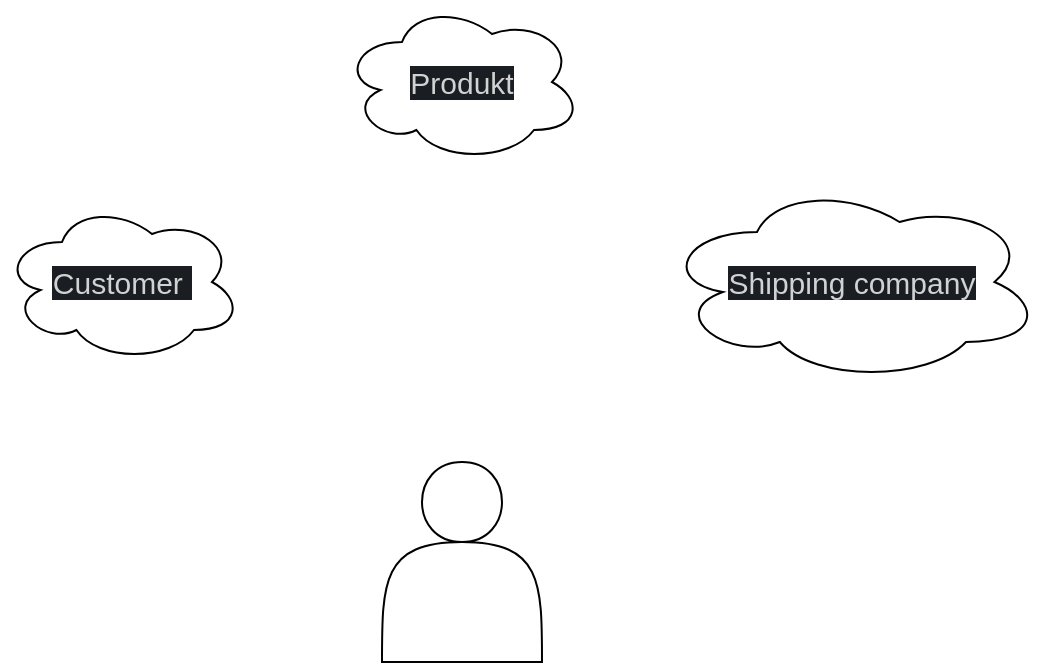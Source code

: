 <mxfile version="17.1.2" type="device" pages="4"><diagram id="XMVQtZS9qUSOjWGN24t8" name="Purpose"><mxGraphModel dx="2062" dy="1057" grid="1" gridSize="10" guides="1" tooltips="1" connect="1" arrows="1" fold="1" page="1" pageScale="1" pageWidth="850" pageHeight="1100" math="0" shadow="0"><root><mxCell id="0"/><mxCell id="1" parent="0"/><mxCell id="2" value="&lt;span style=&quot;color: rgb(209 , 210 , 211) ; font-family: , , &amp;#34;applelogo&amp;#34; , sans-serif ; font-size: 15px ; text-align: left ; background-color: rgb(26 , 29 , 33)&quot;&gt;Customer&amp;nbsp;&lt;/span&gt;" style="ellipse;shape=cloud;whiteSpace=wrap;html=1;" parent="1" vertex="1"><mxGeometry x="180" y="220" width="120" height="80" as="geometry"/></mxCell><mxCell id="5" value="" style="shape=actor;whiteSpace=wrap;html=1;" parent="1" vertex="1"><mxGeometry x="370" y="350" width="80" height="100" as="geometry"/></mxCell><mxCell id="HfawRvppH8A0OII1hSD7-5" value="&lt;span style=&quot;color: rgb(209 , 210 , 211) ; font-family: , , &amp;#34;applelogo&amp;#34; , sans-serif ; font-size: 15px ; text-align: left ; background-color: rgb(26 , 29 , 33)&quot;&gt;Produkt&lt;/span&gt;" style="ellipse;shape=cloud;whiteSpace=wrap;html=1;" parent="1" vertex="1"><mxGeometry x="350" y="120" width="120" height="80" as="geometry"/></mxCell><mxCell id="7" value="&lt;span style=&quot;color: rgb(209 , 210 , 211) ; font-family: , , &amp;#34;applelogo&amp;#34; , sans-serif ; font-size: 15px ; text-align: left ; background-color: rgb(26 , 29 , 33)&quot;&gt;Shipping company&lt;/span&gt;" style="ellipse;shape=cloud;whiteSpace=wrap;html=1;" parent="1" vertex="1"><mxGeometry x="510" y="210" width="190" height="100" as="geometry"/></mxCell></root></mxGraphModel></diagram><diagram id="oWz1Ntz8xDSam3fxiDbh" name="ER"><mxGraphModel dx="2062" dy="1057" grid="1" gridSize="10" guides="1" tooltips="1" connect="1" arrows="1" fold="1" page="1" pageScale="1" pageWidth="850" pageHeight="1100" math="0" shadow="0"><root><mxCell id="7pDQpu5adu4052kyxjzk-0"/><mxCell id="7pDQpu5adu4052kyxjzk-1" parent="7pDQpu5adu4052kyxjzk-0"/><mxCell id="JS-iWHBC0nK9VpIN2MYj-0" value="" style="edgeStyle=none;html=1;endArrow=none;endFill=0;startArrow=ERoneToMany;startFill=0;" parent="7pDQpu5adu4052kyxjzk-1" source="7pDQpu5adu4052kyxjzk-2" edge="1"><mxGeometry relative="1" as="geometry"><mxPoint x="360" y="270" as="targetPoint"/></mxGeometry></mxCell><mxCell id="7pDQpu5adu4052kyxjzk-2" value="&lt;span style=&quot;color: rgb(209 , 210 , 211) ; font-size: 15px ; text-align: left ; background-color: rgb(26 , 29 , 33)&quot;&gt;Customer&amp;nbsp;&lt;/span&gt;" style="rounded=0;whiteSpace=wrap;html=1;" parent="7pDQpu5adu4052kyxjzk-1" vertex="1"><mxGeometry x="180" y="240" width="120" height="60" as="geometry"/></mxCell><mxCell id="JS-iWHBC0nK9VpIN2MYj-2" value="" style="edgeStyle=none;html=1;endArrow=none;endFill=0;startArrow=ERoneToMany;startFill=0;" parent="7pDQpu5adu4052kyxjzk-1" source="7pDQpu5adu4052kyxjzk-4" target="QPp_b0E0ymB9vz-4GfsT-0" edge="1"><mxGeometry relative="1" as="geometry"/></mxCell><mxCell id="7pDQpu5adu4052kyxjzk-4" value="&lt;div style=&quot;text-align: left&quot;&gt;&lt;span style=&quot;font-size: 15px ; background-color: rgb(26 , 29 , 33)&quot;&gt;&lt;font color=&quot;#d1d2d3&quot;&gt;Product&lt;/font&gt;&lt;/span&gt;&lt;/div&gt;" style="rounded=0;whiteSpace=wrap;html=1;" parent="7pDQpu5adu4052kyxjzk-1" vertex="1"><mxGeometry x="490" y="240" width="120" height="60" as="geometry"/></mxCell><mxCell id="kBH2D9Bbrkji-U3NTOPH-6" value="" style="edgeStyle=none;html=1;" parent="7pDQpu5adu4052kyxjzk-1" source="7pDQpu5adu4052kyxjzk-5" target="7pDQpu5adu4052kyxjzk-2" edge="1"><mxGeometry relative="1" as="geometry"/></mxCell><mxCell id="7pDQpu5adu4052kyxjzk-5" value="f_name" style="ellipse;whiteSpace=wrap;html=1;" parent="7pDQpu5adu4052kyxjzk-1" vertex="1"><mxGeometry x="50" y="50" width="120" height="80" as="geometry"/></mxCell><mxCell id="QPp_b0E0ymB9vz-4GfsT-1" value="" style="edgeStyle=none;html=1;" parent="7pDQpu5adu4052kyxjzk-1" source="kBH2D9Bbrkji-U3NTOPH-0" target="7pDQpu5adu4052kyxjzk-2" edge="1"><mxGeometry relative="1" as="geometry"/></mxCell><mxCell id="kBH2D9Bbrkji-U3NTOPH-0" value="addres" style="ellipse;whiteSpace=wrap;html=1;" parent="7pDQpu5adu4052kyxjzk-1" vertex="1"><mxGeometry x="10" y="260" width="120" height="80" as="geometry"/></mxCell><mxCell id="6LoJGcL65xud4r1Q1WjP-1" style="edgeStyle=none;html=1;entryX=0.25;entryY=1;entryDx=0;entryDy=0;" parent="7pDQpu5adu4052kyxjzk-1" source="kBH2D9Bbrkji-U3NTOPH-1" target="7pDQpu5adu4052kyxjzk-2" edge="1"><mxGeometry relative="1" as="geometry"/></mxCell><mxCell id="kBH2D9Bbrkji-U3NTOPH-1" value="username" style="ellipse;whiteSpace=wrap;html=1;" parent="7pDQpu5adu4052kyxjzk-1" vertex="1"><mxGeometry x="40" y="360" width="120" height="80" as="geometry"/></mxCell><mxCell id="N961KiTCGs4pzzh2hmjT-2" value="&lt;font style=&quot;font-size: 15px ; background-color: rgb(26 , 29 , 33)&quot; color=&quot;#d1d2d3&quot;&gt;Shipping company&lt;/font&gt;" style="rounded=0;whiteSpace=wrap;html=1;" parent="7pDQpu5adu4052kyxjzk-1" vertex="1"><mxGeometry x="1100" y="240" width="120" height="60" as="geometry"/></mxCell><mxCell id="6LoJGcL65xud4r1Q1WjP-0" style="edgeStyle=none;html=1;entryX=0.75;entryY=1;entryDx=0;entryDy=0;" parent="7pDQpu5adu4052kyxjzk-1" source="N961KiTCGs4pzzh2hmjT-4" target="7pDQpu5adu4052kyxjzk-2" edge="1"><mxGeometry relative="1" as="geometry"/></mxCell><mxCell id="N961KiTCGs4pzzh2hmjT-4" value="email" style="ellipse;whiteSpace=wrap;html=1;" parent="7pDQpu5adu4052kyxjzk-1" vertex="1"><mxGeometry x="170" y="370" width="120" height="80" as="geometry"/></mxCell><mxCell id="JS-iWHBC0nK9VpIN2MYj-1" value="" style="edgeStyle=none;html=1;endArrow=ERoneToMany;endFill=0;startArrow=none;startFill=0;" parent="7pDQpu5adu4052kyxjzk-1" target="7pDQpu5adu4052kyxjzk-4" edge="1"><mxGeometry relative="1" as="geometry"><mxPoint x="440" y="270" as="sourcePoint"/></mxGeometry></mxCell><mxCell id="6LoJGcL65xud4r1Q1WjP-2" style="edgeStyle=none;html=1;entryX=0;entryY=0.25;entryDx=0;entryDy=0;" parent="7pDQpu5adu4052kyxjzk-1" source="rmCudOWV1y5I5JFc-sf9-0" target="7pDQpu5adu4052kyxjzk-2" edge="1"><mxGeometry relative="1" as="geometry"/></mxCell><mxCell id="rmCudOWV1y5I5JFc-sf9-0" value="l_name" style="ellipse;whiteSpace=wrap;html=1;" parent="7pDQpu5adu4052kyxjzk-1" vertex="1"><mxGeometry y="140" width="120" height="80" as="geometry"/></mxCell><mxCell id="6LoJGcL65xud4r1Q1WjP-6" value="" style="edgeStyle=none;html=1;" parent="7pDQpu5adu4052kyxjzk-1" source="6LoJGcL65xud4r1Q1WjP-3" target="7pDQpu5adu4052kyxjzk-4" edge="1"><mxGeometry relative="1" as="geometry"/></mxCell><mxCell id="6LoJGcL65xud4r1Q1WjP-3" value="name" style="ellipse;whiteSpace=wrap;html=1;" parent="7pDQpu5adu4052kyxjzk-1" vertex="1"><mxGeometry x="440" y="120" width="120" height="80" as="geometry"/></mxCell><mxCell id="6LoJGcL65xud4r1Q1WjP-5" value="" style="edgeStyle=none;html=1;" parent="7pDQpu5adu4052kyxjzk-1" source="6LoJGcL65xud4r1Q1WjP-4" target="7pDQpu5adu4052kyxjzk-4" edge="1"><mxGeometry relative="1" as="geometry"/></mxCell><mxCell id="6LoJGcL65xud4r1Q1WjP-4" value="price" style="ellipse;whiteSpace=wrap;html=1;" parent="7pDQpu5adu4052kyxjzk-1" vertex="1"><mxGeometry x="440" y="340" width="120" height="80" as="geometry"/></mxCell><mxCell id="QPp_b0E0ymB9vz-4GfsT-0" value="&lt;span style=&quot;color: rgb(209 , 210 , 211) ; font-size: 15px ; text-align: left ; background-color: rgb(26 , 29 , 33)&quot;&gt;contains&lt;/span&gt;" style="rhombus;whiteSpace=wrap;html=1;" parent="7pDQpu5adu4052kyxjzk-1" vertex="1"><mxGeometry x="660" y="230" width="80" height="80" as="geometry"/></mxCell><mxCell id="JS-iWHBC0nK9VpIN2MYj-4" value="&lt;span style=&quot;color: rgb(209 , 210 , 211) ; font-size: 15px ; text-align: left ; background-color: rgb(26 , 29 , 33)&quot;&gt;order&lt;/span&gt;" style="rhombus;whiteSpace=wrap;html=1;" parent="7pDQpu5adu4052kyxjzk-1" vertex="1"><mxGeometry x="360" y="230" width="80" height="80" as="geometry"/></mxCell><mxCell id="uO9criNP4Z0SWG283rL7-6" value="" style="edgeStyle=none;html=1;" parent="7pDQpu5adu4052kyxjzk-1" source="uO9criNP4Z0SWG283rL7-0" target="N961KiTCGs4pzzh2hmjT-2" edge="1"><mxGeometry relative="1" as="geometry"/></mxCell><mxCell id="uO9criNP4Z0SWG283rL7-0" value="&lt;span style=&quot;text-align: left&quot;&gt;company_name&lt;/span&gt;" style="ellipse;whiteSpace=wrap;html=1;" parent="7pDQpu5adu4052kyxjzk-1" vertex="1"><mxGeometry x="1210" y="140" width="120" height="80" as="geometry"/></mxCell><mxCell id="uO9criNP4Z0SWG283rL7-7" value="" style="edgeStyle=none;html=1;" parent="7pDQpu5adu4052kyxjzk-1" source="uO9criNP4Z0SWG283rL7-2" target="N961KiTCGs4pzzh2hmjT-2" edge="1"><mxGeometry relative="1" as="geometry"/></mxCell><mxCell id="uO9criNP4Z0SWG283rL7-2" value="&lt;span style=&quot;text-align: left&quot;&gt;company_&lt;/span&gt;addres" style="ellipse;whiteSpace=wrap;html=1;" parent="7pDQpu5adu4052kyxjzk-1" vertex="1"><mxGeometry x="1230" y="320" width="120" height="80" as="geometry"/></mxCell><mxCell id="uO9criNP4Z0SWG283rL7-5" value="" style="edgeStyle=none;html=1;" parent="7pDQpu5adu4052kyxjzk-1" source="uO9criNP4Z0SWG283rL7-4" target="N961KiTCGs4pzzh2hmjT-2" edge="1"><mxGeometry relative="1" as="geometry"/></mxCell><mxCell id="uO9criNP4Z0SWG283rL7-4" value="&lt;span style=&quot;text-align: left&quot;&gt;phone&lt;/span&gt;" style="ellipse;whiteSpace=wrap;html=1;" parent="7pDQpu5adu4052kyxjzk-1" vertex="1"><mxGeometry x="1060" y="350" width="120" height="80" as="geometry"/></mxCell><mxCell id="7bvmYqTJ-AAGKBNF1TTJ-1" style="edgeStyle=none;html=1;entryX=0.5;entryY=0;entryDx=0;entryDy=0;startArrow=none;startFill=0;endArrow=classic;endFill=1;" parent="7pDQpu5adu4052kyxjzk-1" source="7bvmYqTJ-AAGKBNF1TTJ-0" target="7pDQpu5adu4052kyxjzk-2" edge="1"><mxGeometry relative="1" as="geometry"/></mxCell><mxCell id="7bvmYqTJ-AAGKBNF1TTJ-0" value="customer_id" style="ellipse;whiteSpace=wrap;html=1;" parent="7pDQpu5adu4052kyxjzk-1" vertex="1"><mxGeometry x="180" y="50" width="120" height="80" as="geometry"/></mxCell><mxCell id="7bvmYqTJ-AAGKBNF1TTJ-3" style="edgeStyle=none;html=1;entryX=0.75;entryY=0;entryDx=0;entryDy=0;startArrow=none;startFill=0;endArrow=classic;endFill=1;" parent="7pDQpu5adu4052kyxjzk-1" source="7bvmYqTJ-AAGKBNF1TTJ-2" target="7pDQpu5adu4052kyxjzk-4" edge="1"><mxGeometry relative="1" as="geometry"/></mxCell><mxCell id="7bvmYqTJ-AAGKBNF1TTJ-2" value="product_id" style="ellipse;whiteSpace=wrap;html=1;" parent="7pDQpu5adu4052kyxjzk-1" vertex="1"><mxGeometry x="570" y="120" width="120" height="80" as="geometry"/></mxCell><mxCell id="7bvmYqTJ-AAGKBNF1TTJ-6" style="edgeStyle=none;html=1;entryX=0.75;entryY=1;entryDx=0;entryDy=0;startArrow=none;startFill=0;endArrow=classic;endFill=1;" parent="7pDQpu5adu4052kyxjzk-1" source="7bvmYqTJ-AAGKBNF1TTJ-4" target="7pDQpu5adu4052kyxjzk-4" edge="1"><mxGeometry relative="1" as="geometry"/></mxCell><mxCell id="7bvmYqTJ-AAGKBNF1TTJ-4" value="kind" style="ellipse;whiteSpace=wrap;html=1;" parent="7pDQpu5adu4052kyxjzk-1" vertex="1"><mxGeometry x="570" y="340" width="120" height="80" as="geometry"/></mxCell><mxCell id="u7MrqieHyErd85_-eiL2-1" style="edgeStyle=none;html=1;entryX=0.25;entryY=0;entryDx=0;entryDy=0;startArrow=none;startFill=0;endArrow=classic;endFill=1;" parent="7pDQpu5adu4052kyxjzk-1" source="u7MrqieHyErd85_-eiL2-0" target="N961KiTCGs4pzzh2hmjT-2" edge="1"><mxGeometry relative="1" as="geometry"/></mxCell><mxCell id="u7MrqieHyErd85_-eiL2-0" value="shipping_id" style="ellipse;whiteSpace=wrap;html=1;" parent="7pDQpu5adu4052kyxjzk-1" vertex="1"><mxGeometry x="1070" y="140" width="120" height="80" as="geometry"/></mxCell><mxCell id="kbC5a-HVIf-Z8Wu1Ux_h-8" value="" style="edgeStyle=none;html=1;startArrow=ERone;startFill=0;endArrow=none;endFill=0;" parent="7pDQpu5adu4052kyxjzk-1" source="kbC5a-HVIf-Z8Wu1Ux_h-0" target="QPp_b0E0ymB9vz-4GfsT-0" edge="1"><mxGeometry relative="1" as="geometry"/></mxCell><mxCell id="kbC5a-HVIf-Z8Wu1Ux_h-9" value="" style="edgeStyle=none;html=1;startArrow=ERoneToMany;startFill=0;endArrow=none;endFill=0;" parent="7pDQpu5adu4052kyxjzk-1" source="kbC5a-HVIf-Z8Wu1Ux_h-0" target="kbC5a-HVIf-Z8Wu1Ux_h-1" edge="1"><mxGeometry relative="1" as="geometry"/></mxCell><mxCell id="kbC5a-HVIf-Z8Wu1Ux_h-0" value="&lt;div style=&quot;text-align: left&quot;&gt;&lt;span style=&quot;color: rgb(209 , 210 , 211) ; font-size: 15px ; background-color: rgb(26 , 29 , 33)&quot;&gt;Payment&lt;/span&gt;&lt;br&gt;&lt;/div&gt;" style="rounded=0;whiteSpace=wrap;html=1;" parent="7pDQpu5adu4052kyxjzk-1" vertex="1"><mxGeometry x="780" y="240" width="120" height="60" as="geometry"/></mxCell><mxCell id="kbC5a-HVIf-Z8Wu1Ux_h-10" value="" style="edgeStyle=none;html=1;startArrow=none;startFill=0;endArrow=ERoneToMany;endFill=0;" parent="7pDQpu5adu4052kyxjzk-1" source="kbC5a-HVIf-Z8Wu1Ux_h-1" target="N961KiTCGs4pzzh2hmjT-2" edge="1"><mxGeometry relative="1" as="geometry"/></mxCell><mxCell id="kbC5a-HVIf-Z8Wu1Ux_h-1" value="&lt;font style=&quot;font-size: 15px ; background-color: rgb(26 , 29 , 33)&quot; color=&quot;#d1d2d3&quot;&gt;produces&lt;/font&gt;" style="rhombus;whiteSpace=wrap;html=1;" parent="7pDQpu5adu4052kyxjzk-1" vertex="1"><mxGeometry x="960" y="230" width="80" height="80" as="geometry"/></mxCell><mxCell id="kbC5a-HVIf-Z8Wu1Ux_h-6" style="html=1;entryX=0.25;entryY=0;entryDx=0;entryDy=0;startArrow=none;startFill=0;endArrow=classic;endFill=1;" parent="7pDQpu5adu4052kyxjzk-1" source="kbC5a-HVIf-Z8Wu1Ux_h-2" target="kbC5a-HVIf-Z8Wu1Ux_h-0" edge="1"><mxGeometry relative="1" as="geometry"/></mxCell><mxCell id="kbC5a-HVIf-Z8Wu1Ux_h-2" value="creditcard" style="ellipse;whiteSpace=wrap;html=1;" parent="7pDQpu5adu4052kyxjzk-1" vertex="1"><mxGeometry x="730" y="130" width="120" height="80" as="geometry"/></mxCell><mxCell id="kbC5a-HVIf-Z8Wu1Ux_h-5" value="" style="edgeStyle=orthogonalEdgeStyle;html=1;startArrow=none;startFill=0;endArrow=classic;endFill=1;" parent="7pDQpu5adu4052kyxjzk-1" source="kbC5a-HVIf-Z8Wu1Ux_h-3" target="kbC5a-HVIf-Z8Wu1Ux_h-0" edge="1"><mxGeometry relative="1" as="geometry"/></mxCell><mxCell id="kbC5a-HVIf-Z8Wu1Ux_h-3" value="paypal" style="ellipse;whiteSpace=wrap;html=1;" parent="7pDQpu5adu4052kyxjzk-1" vertex="1"><mxGeometry x="780" y="340" width="120" height="80" as="geometry"/></mxCell><mxCell id="kbC5a-HVIf-Z8Wu1Ux_h-7" style="edgeStyle=none;html=1;entryX=0.75;entryY=0;entryDx=0;entryDy=0;startArrow=none;startFill=0;endArrow=classic;endFill=1;" parent="7pDQpu5adu4052kyxjzk-1" source="kbC5a-HVIf-Z8Wu1Ux_h-4" target="kbC5a-HVIf-Z8Wu1Ux_h-0" edge="1"><mxGeometry relative="1" as="geometry"/></mxCell><mxCell id="kbC5a-HVIf-Z8Wu1Ux_h-4" value="payment_id" style="ellipse;whiteSpace=wrap;html=1;" parent="7pDQpu5adu4052kyxjzk-1" vertex="1"><mxGeometry x="860" y="130" width="120" height="80" as="geometry"/></mxCell><mxCell id="kLFSiXORE-3actsA4gpk-30" style="edgeStyle=none;html=1;entryX=0.915;entryY=0.028;entryDx=0;entryDy=0;entryPerimeter=0;" parent="7pDQpu5adu4052kyxjzk-1" source="kLFSiXORE-3actsA4gpk-29" target="7pDQpu5adu4052kyxjzk-2" edge="1"><mxGeometry relative="1" as="geometry"/></mxCell><mxCell id="kLFSiXORE-3actsA4gpk-29" value="zip" style="ellipse;whiteSpace=wrap;html=1;" parent="7pDQpu5adu4052kyxjzk-1" vertex="1"><mxGeometry x="280" y="120" width="120" height="80" as="geometry"/></mxCell><mxCell id="kLFSiXORE-3actsA4gpk-32" style="edgeStyle=none;html=1;" parent="7pDQpu5adu4052kyxjzk-1" source="kLFSiXORE-3actsA4gpk-31" target="7pDQpu5adu4052kyxjzk-2" edge="1"><mxGeometry relative="1" as="geometry"/></mxCell><mxCell id="kLFSiXORE-3actsA4gpk-31" value="city" style="ellipse;whiteSpace=wrap;html=1;" parent="7pDQpu5adu4052kyxjzk-1" vertex="1"><mxGeometry x="290" y="320" width="120" height="80" as="geometry"/></mxCell></root></mxGraphModel></diagram><diagram id="43q81w9_vKGjknBx-3N4" name="UML"><mxGraphModel dx="2062" dy="1057" grid="1" gridSize="10" guides="1" tooltips="1" connect="1" arrows="1" fold="1" page="0" pageScale="1" pageWidth="850" pageHeight="1100" background="none" math="0" shadow="0"><root><mxCell id="VK63f0_iqfnBSLGUHBM0-0"/><mxCell id="VK63f0_iqfnBSLGUHBM0-1" parent="VK63f0_iqfnBSLGUHBM0-0"/><mxCell id="cx1MbDhHmbPcJqWOap_7-1" value="" style="edgeStyle=none;html=1;startArrow=ERoneToMany;startFill=0;endArrow=ERone;endFill=0;exitX=0.988;exitY=1.045;exitDx=0;exitDy=0;exitPerimeter=0;entryX=-0.012;entryY=0.077;entryDx=0;entryDy=0;entryPerimeter=0;" parent="VK63f0_iqfnBSLGUHBM0-1" edge="1"><mxGeometry relative="1" as="geometry"><Array as="points"><mxPoint x="550" y="240"/></Array><mxPoint x="493.32" y="239.17" as="sourcePoint"/><mxPoint x="568.32" y="240.002" as="targetPoint"/></mxGeometry></mxCell><mxCell id="cx1MbDhHmbPcJqWOap_7-2" value="" style="edgeStyle=none;html=1;startArrow=ERmany;startFill=0;endArrow=ERmany;endFill=0;entryX=0;entryY=0.5;entryDx=0;entryDy=0;" parent="VK63f0_iqfnBSLGUHBM0-1" edge="1"><mxGeometry relative="1" as="geometry"><mxPoint x="710" y="225" as="sourcePoint"/><mxPoint x="790" y="225" as="targetPoint"/></mxGeometry></mxCell><mxCell id="SEqHcPnZHS5sON2M4wW3-6" value="" style="html=1;startArrow=ERone;startFill=0;endArrow=ERmany;endFill=0;entryX=0;entryY=0.5;entryDx=0;entryDy=0;" parent="VK63f0_iqfnBSLGUHBM0-1" target="VjDN59xf8ccz5tbYa0bp-2" edge="1"><mxGeometry relative="1" as="geometry"><mxPoint x="280" y="225" as="sourcePoint"/><mxPoint x="355" y="225" as="targetPoint"/></mxGeometry></mxCell><mxCell id="gA_aLISiNHM-gqxQ3a1m-0" value="Customer " style="swimlane;fontStyle=0;childLayout=stackLayout;horizontal=1;startSize=26;fillColor=none;horizontalStack=0;resizeParent=1;resizeParentMax=0;resizeLast=0;collapsible=1;marginBottom=0;" parent="VK63f0_iqfnBSLGUHBM0-1" vertex="1"><mxGeometry x="140" y="160" width="140" height="234" as="geometry"/></mxCell><mxCell id="gA_aLISiNHM-gqxQ3a1m-1" value="customer_id: int" style="text;strokeColor=none;fillColor=none;align=left;verticalAlign=top;spacingLeft=4;spacingRight=4;overflow=hidden;rotatable=0;points=[[0,0.5],[1,0.5]];portConstraint=eastwest;" parent="gA_aLISiNHM-gqxQ3a1m-0" vertex="1"><mxGeometry y="26" width="140" height="26" as="geometry"/></mxCell><mxCell id="gA_aLISiNHM-gqxQ3a1m-2" value="f_name: string" style="text;strokeColor=none;fillColor=none;align=left;verticalAlign=top;spacingLeft=4;spacingRight=4;overflow=hidden;rotatable=0;points=[[0,0.5],[1,0.5]];portConstraint=eastwest;" parent="gA_aLISiNHM-gqxQ3a1m-0" vertex="1"><mxGeometry y="52" width="140" height="26" as="geometry"/></mxCell><mxCell id="gA_aLISiNHM-gqxQ3a1m-3" value="l_name: string" style="text;strokeColor=none;fillColor=none;align=left;verticalAlign=top;spacingLeft=4;spacingRight=4;overflow=hidden;rotatable=0;points=[[0,0.5],[1,0.5]];portConstraint=eastwest;" parent="gA_aLISiNHM-gqxQ3a1m-0" vertex="1"><mxGeometry y="78" width="140" height="26" as="geometry"/></mxCell><mxCell id="gA_aLISiNHM-gqxQ3a1m-4" value="addres: string" style="text;strokeColor=none;fillColor=none;align=left;verticalAlign=top;spacingLeft=4;spacingRight=4;overflow=hidden;rotatable=0;points=[[0,0.5],[1,0.5]];portConstraint=eastwest;" parent="gA_aLISiNHM-gqxQ3a1m-0" vertex="1"><mxGeometry y="104" width="140" height="26" as="geometry"/></mxCell><mxCell id="gA_aLISiNHM-gqxQ3a1m-5" value="username: string" style="text;strokeColor=none;fillColor=none;align=left;verticalAlign=top;spacingLeft=4;spacingRight=4;overflow=hidden;rotatable=0;points=[[0,0.5],[1,0.5]];portConstraint=eastwest;" parent="gA_aLISiNHM-gqxQ3a1m-0" vertex="1"><mxGeometry y="130" width="140" height="26" as="geometry"/></mxCell><mxCell id="gA_aLISiNHM-gqxQ3a1m-6" value="email: string" style="text;strokeColor=none;fillColor=none;align=left;verticalAlign=top;spacingLeft=4;spacingRight=4;overflow=hidden;rotatable=0;points=[[0,0.5],[1,0.5]];portConstraint=eastwest;" parent="gA_aLISiNHM-gqxQ3a1m-0" vertex="1"><mxGeometry y="156" width="140" height="26" as="geometry"/></mxCell><mxCell id="gA_aLISiNHM-gqxQ3a1m-7" value="zip: int" style="text;strokeColor=none;fillColor=none;align=left;verticalAlign=top;spacingLeft=4;spacingRight=4;overflow=hidden;rotatable=0;points=[[0,0.5],[1,0.5]];portConstraint=eastwest;" parent="gA_aLISiNHM-gqxQ3a1m-0" vertex="1"><mxGeometry y="182" width="140" height="26" as="geometry"/></mxCell><mxCell id="gA_aLISiNHM-gqxQ3a1m-8" value="city: int" style="text;strokeColor=none;fillColor=none;align=left;verticalAlign=top;spacingLeft=4;spacingRight=4;overflow=hidden;rotatable=0;points=[[0,0.5],[1,0.5]];portConstraint=eastwest;" parent="gA_aLISiNHM-gqxQ3a1m-0" vertex="1"><mxGeometry y="208" width="140" height="26" as="geometry"/></mxCell><mxCell id="VjDN59xf8ccz5tbYa0bp-0" value="Product" style="swimlane;fontStyle=0;childLayout=stackLayout;horizontal=1;startSize=26;fillColor=none;horizontalStack=0;resizeParent=1;resizeParentMax=0;resizeLast=0;collapsible=1;marginBottom=0;" parent="VK63f0_iqfnBSLGUHBM0-1" vertex="1"><mxGeometry x="350" y="160" width="140" height="182" as="geometry"/></mxCell><mxCell id="VjDN59xf8ccz5tbYa0bp-1" value="product_id: int" style="text;strokeColor=none;fillColor=none;align=left;verticalAlign=top;spacingLeft=4;spacingRight=4;overflow=hidden;rotatable=0;points=[[0,0.5],[1,0.5]];portConstraint=eastwest;" parent="VjDN59xf8ccz5tbYa0bp-0" vertex="1"><mxGeometry y="26" width="140" height="26" as="geometry"/></mxCell><mxCell id="VjDN59xf8ccz5tbYa0bp-2" value="name: string" style="text;strokeColor=none;fillColor=none;align=left;verticalAlign=top;spacingLeft=4;spacingRight=4;overflow=hidden;rotatable=0;points=[[0,0.5],[1,0.5]];portConstraint=eastwest;" parent="VjDN59xf8ccz5tbYa0bp-0" vertex="1"><mxGeometry y="52" width="140" height="26" as="geometry"/></mxCell><mxCell id="VjDN59xf8ccz5tbYa0bp-3" value="price: string" style="text;strokeColor=none;fillColor=none;align=left;verticalAlign=top;spacingLeft=4;spacingRight=4;overflow=hidden;rotatable=0;points=[[0,0.5],[1,0.5]];portConstraint=eastwest;" parent="VjDN59xf8ccz5tbYa0bp-0" vertex="1"><mxGeometry y="78" width="140" height="26" as="geometry"/></mxCell><mxCell id="VjDN59xf8ccz5tbYa0bp-4" value="kind: string" style="text;strokeColor=none;fillColor=none;align=left;verticalAlign=top;spacingLeft=4;spacingRight=4;overflow=hidden;rotatable=0;points=[[0,0.5],[1,0.5]];portConstraint=eastwest;" parent="VjDN59xf8ccz5tbYa0bp-0" vertex="1"><mxGeometry y="104" width="140" height="26" as="geometry"/></mxCell><mxCell id="VjDN59xf8ccz5tbYa0bp-5" value="fk_kind_id: int" style="text;strokeColor=none;fillColor=none;align=left;verticalAlign=top;spacingLeft=4;spacingRight=4;overflow=hidden;rotatable=0;points=[[0,0.5],[1,0.5]];portConstraint=eastwest;" parent="VjDN59xf8ccz5tbYa0bp-0" vertex="1"><mxGeometry y="130" width="140" height="26" as="geometry"/></mxCell><mxCell id="VjDN59xf8ccz5tbYa0bp-6" value="fk_customer_id: int" style="text;strokeColor=none;fillColor=none;align=left;verticalAlign=top;spacingLeft=4;spacingRight=4;overflow=hidden;rotatable=0;points=[[0,0.5],[1,0.5]];portConstraint=eastwest;" parent="VjDN59xf8ccz5tbYa0bp-0" vertex="1"><mxGeometry y="156" width="140" height="26" as="geometry"/></mxCell><mxCell id="Wi6hC8nXnxrt5gRWCVHK-0" value="Payment" style="swimlane;fontStyle=0;childLayout=stackLayout;horizontal=1;startSize=26;fillColor=none;horizontalStack=0;resizeParent=1;resizeParentMax=0;resizeLast=0;collapsible=1;marginBottom=0;" parent="VK63f0_iqfnBSLGUHBM0-1" vertex="1"><mxGeometry x="570" y="160" width="140" height="130" as="geometry"/></mxCell><mxCell id="Wi6hC8nXnxrt5gRWCVHK-1" value="payment_id: int" style="text;strokeColor=none;fillColor=none;align=left;verticalAlign=top;spacingLeft=4;spacingRight=4;overflow=hidden;rotatable=0;points=[[0,0.5],[1,0.5]];portConstraint=eastwest;" parent="Wi6hC8nXnxrt5gRWCVHK-0" vertex="1"><mxGeometry y="26" width="140" height="26" as="geometry"/></mxCell><mxCell id="Wi6hC8nXnxrt5gRWCVHK-2" value="creditcard: string" style="text;strokeColor=none;fillColor=none;align=left;verticalAlign=top;spacingLeft=4;spacingRight=4;overflow=hidden;rotatable=0;points=[[0,0.5],[1,0.5]];portConstraint=eastwest;" parent="Wi6hC8nXnxrt5gRWCVHK-0" vertex="1"><mxGeometry y="52" width="140" height="26" as="geometry"/></mxCell><mxCell id="Wi6hC8nXnxrt5gRWCVHK-3" value="paypal: string" style="text;strokeColor=none;fillColor=none;align=left;verticalAlign=top;spacingLeft=4;spacingRight=4;overflow=hidden;rotatable=0;points=[[0,0.5],[1,0.5]];portConstraint=eastwest;" parent="Wi6hC8nXnxrt5gRWCVHK-0" vertex="1"><mxGeometry y="78" width="140" height="26" as="geometry"/></mxCell><mxCell id="Wi6hC8nXnxrt5gRWCVHK-4" value="fk_customer_id: int" style="text;strokeColor=none;fillColor=none;align=left;verticalAlign=top;spacingLeft=4;spacingRight=4;overflow=hidden;rotatable=0;points=[[0,0.5],[1,0.5]];portConstraint=eastwest;" parent="Wi6hC8nXnxrt5gRWCVHK-0" vertex="1"><mxGeometry y="104" width="140" height="26" as="geometry"/></mxCell><mxCell id="emuZm4Pu8ofFKjyZ4xLe-0" value="Shipping company" style="swimlane;fontStyle=0;childLayout=stackLayout;horizontal=1;startSize=26;fillColor=none;horizontalStack=0;resizeParent=1;resizeParentMax=0;resizeLast=0;collapsible=1;marginBottom=0;" parent="VK63f0_iqfnBSLGUHBM0-1" vertex="1"><mxGeometry x="790" y="160" width="140" height="130" as="geometry"/></mxCell><mxCell id="emuZm4Pu8ofFKjyZ4xLe-1" value="shipping_id" style="text;strokeColor=none;fillColor=none;align=left;verticalAlign=top;spacingLeft=4;spacingRight=4;overflow=hidden;rotatable=0;points=[[0,0.5],[1,0.5]];portConstraint=eastwest;" parent="emuZm4Pu8ofFKjyZ4xLe-0" vertex="1"><mxGeometry y="26" width="140" height="26" as="geometry"/></mxCell><mxCell id="emuZm4Pu8ofFKjyZ4xLe-2" value="company_name: string" style="text;strokeColor=none;fillColor=none;align=left;verticalAlign=top;spacingLeft=4;spacingRight=4;overflow=hidden;rotatable=0;points=[[0,0.5],[1,0.5]];portConstraint=eastwest;" parent="emuZm4Pu8ofFKjyZ4xLe-0" vertex="1"><mxGeometry y="52" width="140" height="26" as="geometry"/></mxCell><mxCell id="emuZm4Pu8ofFKjyZ4xLe-3" value="company_addres: string" style="text;strokeColor=none;fillColor=none;align=left;verticalAlign=top;spacingLeft=4;spacingRight=4;overflow=hidden;rotatable=0;points=[[0,0.5],[1,0.5]];portConstraint=eastwest;" parent="emuZm4Pu8ofFKjyZ4xLe-0" vertex="1"><mxGeometry y="78" width="140" height="26" as="geometry"/></mxCell><mxCell id="emuZm4Pu8ofFKjyZ4xLe-4" value="phone: string" style="text;strokeColor=none;fillColor=none;align=left;verticalAlign=top;spacingLeft=4;spacingRight=4;overflow=hidden;rotatable=0;points=[[0,0.5],[1,0.5]];portConstraint=eastwest;" parent="emuZm4Pu8ofFKjyZ4xLe-0" vertex="1"><mxGeometry y="104" width="140" height="26" as="geometry"/></mxCell></root></mxGraphModel></diagram><diagram id="iPeINHQG0eklddCJMClF" name="UML-norm"><mxGraphModel dx="2062" dy="1057" grid="1" gridSize="10" guides="1" tooltips="1" connect="1" arrows="1" fold="1" page="1" pageScale="1" pageWidth="850" pageHeight="1100" math="0" shadow="0"><root><mxCell id="15wPQ6CdLuzVtkBs_dhI-0"/><mxCell id="15wPQ6CdLuzVtkBs_dhI-1" parent="15wPQ6CdLuzVtkBs_dhI-0"/><mxCell id="AteuTwfe3KMiYSYI6I1o-13" value="Shipping company" style="swimlane;fontStyle=0;childLayout=stackLayout;horizontal=1;startSize=26;fillColor=none;horizontalStack=0;resizeParent=1;resizeParentMax=0;resizeLast=0;collapsible=1;marginBottom=0;" parent="15wPQ6CdLuzVtkBs_dhI-1" vertex="1"><mxGeometry x="1320" y="160" width="140" height="130" as="geometry"/></mxCell><mxCell id="AteuTwfe3KMiYSYI6I1o-14" value="shipping_id" style="text;strokeColor=none;fillColor=none;align=left;verticalAlign=top;spacingLeft=4;spacingRight=4;overflow=hidden;rotatable=0;points=[[0,0.5],[1,0.5]];portConstraint=eastwest;" parent="AteuTwfe3KMiYSYI6I1o-13" vertex="1"><mxGeometry y="26" width="140" height="26" as="geometry"/></mxCell><mxCell id="AteuTwfe3KMiYSYI6I1o-15" value="company_name: string" style="text;strokeColor=none;fillColor=none;align=left;verticalAlign=top;spacingLeft=4;spacingRight=4;overflow=hidden;rotatable=0;points=[[0,0.5],[1,0.5]];portConstraint=eastwest;" parent="AteuTwfe3KMiYSYI6I1o-13" vertex="1"><mxGeometry y="52" width="140" height="26" as="geometry"/></mxCell><mxCell id="xWn2FhWS2-h8Vm1liVh6-0" value="company_addres: string" style="text;strokeColor=none;fillColor=none;align=left;verticalAlign=top;spacingLeft=4;spacingRight=4;overflow=hidden;rotatable=0;points=[[0,0.5],[1,0.5]];portConstraint=eastwest;" parent="AteuTwfe3KMiYSYI6I1o-13" vertex="1"><mxGeometry y="78" width="140" height="26" as="geometry"/></mxCell><mxCell id="xWn2FhWS2-h8Vm1liVh6-6" value="phone: string" style="text;strokeColor=none;fillColor=none;align=left;verticalAlign=top;spacingLeft=4;spacingRight=4;overflow=hidden;rotatable=0;points=[[0,0.5],[1,0.5]];portConstraint=eastwest;" parent="AteuTwfe3KMiYSYI6I1o-13" vertex="1"><mxGeometry y="104" width="140" height="26" as="geometry"/></mxCell><mxCell id="AteuTwfe3KMiYSYI6I1o-17" value="Order" style="swimlane;fontStyle=0;childLayout=stackLayout;horizontal=1;startSize=26;fillColor=none;horizontalStack=0;resizeParent=1;resizeParentMax=0;resizeLast=0;collapsible=1;marginBottom=0;" parent="15wPQ6CdLuzVtkBs_dhI-1" vertex="1"><mxGeometry x="340" y="160" width="140" height="78" as="geometry"/></mxCell><mxCell id="AteuTwfe3KMiYSYI6I1o-20" value="fk_customer_id: int" style="text;strokeColor=none;fillColor=none;align=left;verticalAlign=top;spacingLeft=4;spacingRight=4;overflow=hidden;rotatable=0;points=[[0,0.5],[1,0.5]];portConstraint=eastwest;" parent="AteuTwfe3KMiYSYI6I1o-17" vertex="1"><mxGeometry y="26" width="140" height="26" as="geometry"/></mxCell><mxCell id="AteuTwfe3KMiYSYI6I1o-21" value="fk_product_id: int" style="text;strokeColor=none;fillColor=none;align=left;verticalAlign=top;spacingLeft=4;spacingRight=4;overflow=hidden;rotatable=0;points=[[0,0.5],[1,0.5]];portConstraint=eastwest;" parent="AteuTwfe3KMiYSYI6I1o-17" vertex="1"><mxGeometry y="52" width="140" height="26" as="geometry"/></mxCell><mxCell id="7sw9zrhMYGg66ZQ8gH6d-0" value="Customer " style="swimlane;fontStyle=0;childLayout=stackLayout;horizontal=1;startSize=26;fillColor=none;horizontalStack=0;resizeParent=1;resizeParentMax=0;resizeLast=0;collapsible=1;marginBottom=0;" parent="15wPQ6CdLuzVtkBs_dhI-1" vertex="1"><mxGeometry x="140" y="160" width="140" height="234" as="geometry"/></mxCell><mxCell id="7sw9zrhMYGg66ZQ8gH6d-1" value="customer_id: int" style="text;strokeColor=none;fillColor=none;align=left;verticalAlign=top;spacingLeft=4;spacingRight=4;overflow=hidden;rotatable=0;points=[[0,0.5],[1,0.5]];portConstraint=eastwest;" parent="7sw9zrhMYGg66ZQ8gH6d-0" vertex="1"><mxGeometry y="26" width="140" height="26" as="geometry"/></mxCell><mxCell id="7sw9zrhMYGg66ZQ8gH6d-2" value="f_name: string" style="text;strokeColor=none;fillColor=none;align=left;verticalAlign=top;spacingLeft=4;spacingRight=4;overflow=hidden;rotatable=0;points=[[0,0.5],[1,0.5]];portConstraint=eastwest;" parent="7sw9zrhMYGg66ZQ8gH6d-0" vertex="1"><mxGeometry y="52" width="140" height="26" as="geometry"/></mxCell><mxCell id="7sw9zrhMYGg66ZQ8gH6d-3" value="l_name: string" style="text;strokeColor=none;fillColor=none;align=left;verticalAlign=top;spacingLeft=4;spacingRight=4;overflow=hidden;rotatable=0;points=[[0,0.5],[1,0.5]];portConstraint=eastwest;" parent="7sw9zrhMYGg66ZQ8gH6d-0" vertex="1"><mxGeometry y="78" width="140" height="26" as="geometry"/></mxCell><mxCell id="7sw9zrhMYGg66ZQ8gH6d-4" value="addres: string" style="text;strokeColor=none;fillColor=none;align=left;verticalAlign=top;spacingLeft=4;spacingRight=4;overflow=hidden;rotatable=0;points=[[0,0.5],[1,0.5]];portConstraint=eastwest;" parent="7sw9zrhMYGg66ZQ8gH6d-0" vertex="1"><mxGeometry y="104" width="140" height="26" as="geometry"/></mxCell><mxCell id="7sw9zrhMYGg66ZQ8gH6d-5" value="username: string" style="text;strokeColor=none;fillColor=none;align=left;verticalAlign=top;spacingLeft=4;spacingRight=4;overflow=hidden;rotatable=0;points=[[0,0.5],[1,0.5]];portConstraint=eastwest;" parent="7sw9zrhMYGg66ZQ8gH6d-0" vertex="1"><mxGeometry y="130" width="140" height="26" as="geometry"/></mxCell><mxCell id="7sw9zrhMYGg66ZQ8gH6d-6" value="email: string" style="text;strokeColor=none;fillColor=none;align=left;verticalAlign=top;spacingLeft=4;spacingRight=4;overflow=hidden;rotatable=0;points=[[0,0.5],[1,0.5]];portConstraint=eastwest;" parent="7sw9zrhMYGg66ZQ8gH6d-0" vertex="1"><mxGeometry y="156" width="140" height="26" as="geometry"/></mxCell><mxCell id="IUJbZHEPiI3kNMSGD_GJ-1" value="zip: int" style="text;strokeColor=none;fillColor=none;align=left;verticalAlign=top;spacingLeft=4;spacingRight=4;overflow=hidden;rotatable=0;points=[[0,0.5],[1,0.5]];portConstraint=eastwest;" parent="7sw9zrhMYGg66ZQ8gH6d-0" vertex="1"><mxGeometry y="182" width="140" height="26" as="geometry"/></mxCell><mxCell id="HbpFqlU_JVzgk7hsxWy--0" value="city: int" style="text;strokeColor=none;fillColor=none;align=left;verticalAlign=top;spacingLeft=4;spacingRight=4;overflow=hidden;rotatable=0;points=[[0,0.5],[1,0.5]];portConstraint=eastwest;" parent="7sw9zrhMYGg66ZQ8gH6d-0" vertex="1"><mxGeometry y="208" width="140" height="26" as="geometry"/></mxCell><mxCell id="ZArx6CHqoZeBtpNfBjuV-0" value="Product" style="swimlane;fontStyle=0;childLayout=stackLayout;horizontal=1;startSize=26;fillColor=none;horizontalStack=0;resizeParent=1;resizeParentMax=0;resizeLast=0;collapsible=1;marginBottom=0;" parent="15wPQ6CdLuzVtkBs_dhI-1" vertex="1"><mxGeometry x="530" y="160" width="140" height="130" as="geometry"/></mxCell><mxCell id="ZArx6CHqoZeBtpNfBjuV-1" value="product_id: int" style="text;strokeColor=none;fillColor=none;align=left;verticalAlign=top;spacingLeft=4;spacingRight=4;overflow=hidden;rotatable=0;points=[[0,0.5],[1,0.5]];portConstraint=eastwest;" parent="ZArx6CHqoZeBtpNfBjuV-0" vertex="1"><mxGeometry y="26" width="140" height="26" as="geometry"/></mxCell><mxCell id="ZArx6CHqoZeBtpNfBjuV-2" value="name: string" style="text;strokeColor=none;fillColor=none;align=left;verticalAlign=top;spacingLeft=4;spacingRight=4;overflow=hidden;rotatable=0;points=[[0,0.5],[1,0.5]];portConstraint=eastwest;" parent="ZArx6CHqoZeBtpNfBjuV-0" vertex="1"><mxGeometry y="52" width="140" height="26" as="geometry"/></mxCell><mxCell id="ZArx6CHqoZeBtpNfBjuV-3" value="price: string" style="text;strokeColor=none;fillColor=none;align=left;verticalAlign=top;spacingLeft=4;spacingRight=4;overflow=hidden;rotatable=0;points=[[0,0.5],[1,0.5]];portConstraint=eastwest;" parent="ZArx6CHqoZeBtpNfBjuV-0" vertex="1"><mxGeometry y="78" width="140" height="26" as="geometry"/></mxCell><mxCell id="ZArx6CHqoZeBtpNfBjuV-4" value="kind: string" style="text;strokeColor=none;fillColor=none;align=left;verticalAlign=top;spacingLeft=4;spacingRight=4;overflow=hidden;rotatable=0;points=[[0,0.5],[1,0.5]];portConstraint=eastwest;" parent="ZArx6CHqoZeBtpNfBjuV-0" vertex="1"><mxGeometry y="104" width="140" height="26" as="geometry"/></mxCell><mxCell id="D642qcu9AV3HHFHc9ynp-4" style="edgeStyle=orthogonalEdgeStyle;html=1;entryX=0;entryY=0.5;entryDx=0;entryDy=0;startArrow=ERone;startFill=0;endArrow=ERmany;endFill=0;exitX=1;exitY=0.5;exitDx=0;exitDy=0;" parent="15wPQ6CdLuzVtkBs_dhI-1" source="H9dK6P4ycdgWvl33mJk_-1" target="D642qcu9AV3HHFHc9ynp-3" edge="1"><mxGeometry relative="1" as="geometry"/></mxCell><mxCell id="H9dK6P4ycdgWvl33mJk_-0" value="Payment" style="swimlane;fontStyle=0;childLayout=stackLayout;horizontal=1;startSize=26;fillColor=none;horizontalStack=0;resizeParent=1;resizeParentMax=0;resizeLast=0;collapsible=1;marginBottom=0;" parent="15wPQ6CdLuzVtkBs_dhI-1" vertex="1"><mxGeometry x="920" y="160" width="140" height="130" as="geometry"/></mxCell><mxCell id="H9dK6P4ycdgWvl33mJk_-1" value="payment_id: int" style="text;strokeColor=none;fillColor=none;align=left;verticalAlign=top;spacingLeft=4;spacingRight=4;overflow=hidden;rotatable=0;points=[[0,0.5],[1,0.5]];portConstraint=eastwest;" parent="H9dK6P4ycdgWvl33mJk_-0" vertex="1"><mxGeometry y="26" width="140" height="26" as="geometry"/></mxCell><mxCell id="H9dK6P4ycdgWvl33mJk_-2" value="creditcard: string" style="text;strokeColor=none;fillColor=none;align=left;verticalAlign=top;spacingLeft=4;spacingRight=4;overflow=hidden;rotatable=0;points=[[0,0.5],[1,0.5]];portConstraint=eastwest;" parent="H9dK6P4ycdgWvl33mJk_-0" vertex="1"><mxGeometry y="52" width="140" height="26" as="geometry"/></mxCell><mxCell id="H9dK6P4ycdgWvl33mJk_-3" value="paypal: string" style="text;strokeColor=none;fillColor=none;align=left;verticalAlign=top;spacingLeft=4;spacingRight=4;overflow=hidden;rotatable=0;points=[[0,0.5],[1,0.5]];portConstraint=eastwest;" parent="H9dK6P4ycdgWvl33mJk_-0" vertex="1"><mxGeometry y="78" width="140" height="26" as="geometry"/></mxCell><mxCell id="ZInDMBuMifMNmx6c513C-0" value="fk_customer_id: int" style="text;strokeColor=none;fillColor=none;align=left;verticalAlign=top;spacingLeft=4;spacingRight=4;overflow=hidden;rotatable=0;points=[[0,0.5],[1,0.5]];portConstraint=eastwest;" parent="H9dK6P4ycdgWvl33mJk_-0" vertex="1"><mxGeometry y="104" width="140" height="26" as="geometry"/></mxCell><mxCell id="IUJbZHEPiI3kNMSGD_GJ-9" value="" style="edgeStyle=orthogonalEdgeStyle;html=1;startArrow=ERone;startFill=0;endArrow=ERmany;endFill=0;exitX=1;exitY=0.5;exitDx=0;exitDy=0;entryX=0;entryY=0.5;entryDx=0;entryDy=0;" parent="15wPQ6CdLuzVtkBs_dhI-1" source="7sw9zrhMYGg66ZQ8gH6d-1" target="AteuTwfe3KMiYSYI6I1o-20" edge="1"><mxGeometry relative="1" as="geometry"/></mxCell><mxCell id="IUJbZHEPiI3kNMSGD_GJ-10" style="edgeStyle=orthogonalEdgeStyle;html=1;entryX=0;entryY=0.5;entryDx=0;entryDy=0;startArrow=ERone;startFill=0;endArrow=ERmany;endFill=0;" parent="15wPQ6CdLuzVtkBs_dhI-1" source="AteuTwfe3KMiYSYI6I1o-21" target="ZArx6CHqoZeBtpNfBjuV-1" edge="1"><mxGeometry relative="1" as="geometry"/></mxCell><mxCell id="AG7uAliJ-2JAsgWH0yF5-0" value="Contains" style="swimlane;fontStyle=0;childLayout=stackLayout;horizontal=1;startSize=26;fillColor=none;horizontalStack=0;resizeParent=1;resizeParentMax=0;resizeLast=0;collapsible=1;marginBottom=0;" parent="15wPQ6CdLuzVtkBs_dhI-1" vertex="1"><mxGeometry x="720" y="160" width="140" height="78" as="geometry"/></mxCell><mxCell id="AG7uAliJ-2JAsgWH0yF5-2" value="fk_product_id: int" style="text;strokeColor=none;fillColor=none;align=left;verticalAlign=top;spacingLeft=4;spacingRight=4;overflow=hidden;rotatable=0;points=[[0,0.5],[1,0.5]];portConstraint=eastwest;" parent="AG7uAliJ-2JAsgWH0yF5-0" vertex="1"><mxGeometry y="26" width="140" height="26" as="geometry"/></mxCell><mxCell id="xLOhd1TaKuMF-MUHqo4w-0" value="fk_payment_id: int" style="text;strokeColor=none;fillColor=none;align=left;verticalAlign=top;spacingLeft=4;spacingRight=4;overflow=hidden;rotatable=0;points=[[0,0.5],[1,0.5]];portConstraint=eastwest;" parent="AG7uAliJ-2JAsgWH0yF5-0" vertex="1"><mxGeometry y="52" width="140" height="26" as="geometry"/></mxCell><mxCell id="XAMRXpGDxrdBHzx5B6dz-0" style="edgeStyle=orthogonalEdgeStyle;html=1;entryX=0;entryY=0.5;entryDx=0;entryDy=0;startArrow=ERone;startFill=0;endArrow=ERmany;endFill=0;" parent="15wPQ6CdLuzVtkBs_dhI-1" source="ZArx6CHqoZeBtpNfBjuV-1" target="AG7uAliJ-2JAsgWH0yF5-2" edge="1"><mxGeometry relative="1" as="geometry"/></mxCell><mxCell id="XAMRXpGDxrdBHzx5B6dz-1" style="edgeStyle=orthogonalEdgeStyle;html=1;entryX=1;entryY=0.5;entryDx=0;entryDy=0;startArrow=ERone;startFill=0;endArrow=ERmany;endFill=0;" parent="15wPQ6CdLuzVtkBs_dhI-1" source="H9dK6P4ycdgWvl33mJk_-1" target="xLOhd1TaKuMF-MUHqo4w-0" edge="1"><mxGeometry relative="1" as="geometry"/></mxCell><mxCell id="D642qcu9AV3HHFHc9ynp-0" value="Produces" style="swimlane;fontStyle=0;childLayout=stackLayout;horizontal=1;startSize=26;fillColor=none;horizontalStack=0;resizeParent=1;resizeParentMax=0;resizeLast=0;collapsible=1;marginBottom=0;" parent="15wPQ6CdLuzVtkBs_dhI-1" vertex="1"><mxGeometry x="1120" y="160" width="140" height="78" as="geometry"/></mxCell><mxCell id="D642qcu9AV3HHFHc9ynp-2" value="fk_shipping_id: int" style="text;strokeColor=none;fillColor=none;align=left;verticalAlign=top;spacingLeft=4;spacingRight=4;overflow=hidden;rotatable=0;points=[[0,0.5],[1,0.5]];portConstraint=eastwest;" parent="D642qcu9AV3HHFHc9ynp-0" vertex="1"><mxGeometry y="26" width="140" height="26" as="geometry"/></mxCell><mxCell id="D642qcu9AV3HHFHc9ynp-3" value="fk_payment_id: int" style="text;strokeColor=none;fillColor=none;align=left;verticalAlign=top;spacingLeft=4;spacingRight=4;overflow=hidden;rotatable=0;points=[[0,0.5],[1,0.5]];portConstraint=eastwest;" parent="D642qcu9AV3HHFHc9ynp-0" vertex="1"><mxGeometry y="52" width="140" height="26" as="geometry"/></mxCell><mxCell id="D642qcu9AV3HHFHc9ynp-5" style="edgeStyle=orthogonalEdgeStyle;html=1;entryX=0;entryY=0.5;entryDx=0;entryDy=0;startArrow=ERmany;startFill=0;endArrow=ERone;endFill=0;" parent="15wPQ6CdLuzVtkBs_dhI-1" source="D642qcu9AV3HHFHc9ynp-2" target="AteuTwfe3KMiYSYI6I1o-14" edge="1"><mxGeometry relative="1" as="geometry"/></mxCell></root></mxGraphModel></diagram></mxfile>